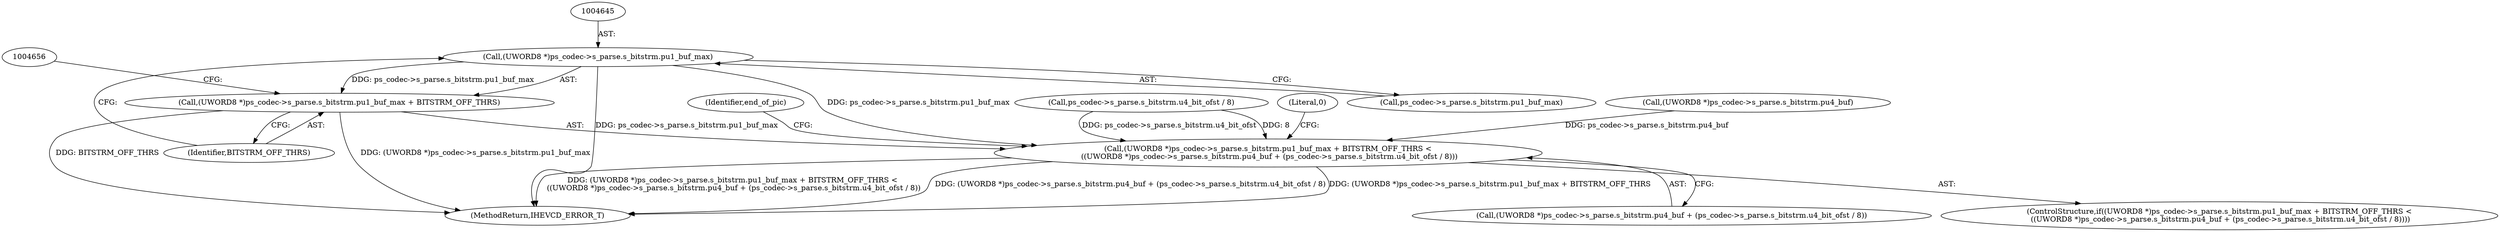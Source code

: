 digraph "0_Android_bcfc7124f6ef9f1ec128fb2e90de774a5b33d199_0@pointer" {
"1004644" [label="(Call,(UWORD8 *)ps_codec->s_parse.s_bitstrm.pu1_buf_max)"];
"1004642" [label="(Call,(UWORD8 *)ps_codec->s_parse.s_bitstrm.pu1_buf_max + BITSTRM_OFF_THRS <\n ((UWORD8 *)ps_codec->s_parse.s_bitstrm.pu4_buf + (ps_codec->s_parse.s_bitstrm.u4_bit_ofst / 8)))"];
"1004643" [label="(Call,(UWORD8 *)ps_codec->s_parse.s_bitstrm.pu1_buf_max + BITSTRM_OFF_THRS)"];
"1004643" [label="(Call,(UWORD8 *)ps_codec->s_parse.s_bitstrm.pu1_buf_max + BITSTRM_OFF_THRS)"];
"1005079" [label="(MethodReturn,IHEVCD_ERROR_T)"];
"1004664" [label="(Call,ps_codec->s_parse.s_bitstrm.u4_bit_ofst / 8)"];
"1004676" [label="(Literal,0)"];
"1004654" [label="(Call,(UWORD8 *)ps_codec->s_parse.s_bitstrm.pu4_buf + (ps_codec->s_parse.s_bitstrm.u4_bit_ofst / 8))"];
"1004642" [label="(Call,(UWORD8 *)ps_codec->s_parse.s_bitstrm.pu1_buf_max + BITSTRM_OFF_THRS <\n ((UWORD8 *)ps_codec->s_parse.s_bitstrm.pu4_buf + (ps_codec->s_parse.s_bitstrm.u4_bit_ofst / 8)))"];
"1004655" [label="(Call,(UWORD8 *)ps_codec->s_parse.s_bitstrm.pu4_buf)"];
"1004646" [label="(Call,ps_codec->s_parse.s_bitstrm.pu1_buf_max)"];
"1004644" [label="(Call,(UWORD8 *)ps_codec->s_parse.s_bitstrm.pu1_buf_max)"];
"1004641" [label="(ControlStructure,if((UWORD8 *)ps_codec->s_parse.s_bitstrm.pu1_buf_max + BITSTRM_OFF_THRS <\n ((UWORD8 *)ps_codec->s_parse.s_bitstrm.pu4_buf + (ps_codec->s_parse.s_bitstrm.u4_bit_ofst / 8))))"];
"1004684" [label="(Identifier,end_of_pic)"];
"1004653" [label="(Identifier,BITSTRM_OFF_THRS)"];
"1004644" -> "1004643"  [label="AST: "];
"1004644" -> "1004646"  [label="CFG: "];
"1004645" -> "1004644"  [label="AST: "];
"1004646" -> "1004644"  [label="AST: "];
"1004653" -> "1004644"  [label="CFG: "];
"1004644" -> "1005079"  [label="DDG: ps_codec->s_parse.s_bitstrm.pu1_buf_max"];
"1004644" -> "1004642"  [label="DDG: ps_codec->s_parse.s_bitstrm.pu1_buf_max"];
"1004644" -> "1004643"  [label="DDG: ps_codec->s_parse.s_bitstrm.pu1_buf_max"];
"1004642" -> "1004641"  [label="AST: "];
"1004642" -> "1004654"  [label="CFG: "];
"1004643" -> "1004642"  [label="AST: "];
"1004654" -> "1004642"  [label="AST: "];
"1004676" -> "1004642"  [label="CFG: "];
"1004684" -> "1004642"  [label="CFG: "];
"1004642" -> "1005079"  [label="DDG: (UWORD8 *)ps_codec->s_parse.s_bitstrm.pu4_buf + (ps_codec->s_parse.s_bitstrm.u4_bit_ofst / 8)"];
"1004642" -> "1005079"  [label="DDG: (UWORD8 *)ps_codec->s_parse.s_bitstrm.pu1_buf_max + BITSTRM_OFF_THRS"];
"1004642" -> "1005079"  [label="DDG: (UWORD8 *)ps_codec->s_parse.s_bitstrm.pu1_buf_max + BITSTRM_OFF_THRS <\n ((UWORD8 *)ps_codec->s_parse.s_bitstrm.pu4_buf + (ps_codec->s_parse.s_bitstrm.u4_bit_ofst / 8))"];
"1004655" -> "1004642"  [label="DDG: ps_codec->s_parse.s_bitstrm.pu4_buf"];
"1004664" -> "1004642"  [label="DDG: ps_codec->s_parse.s_bitstrm.u4_bit_ofst"];
"1004664" -> "1004642"  [label="DDG: 8"];
"1004643" -> "1004653"  [label="CFG: "];
"1004653" -> "1004643"  [label="AST: "];
"1004656" -> "1004643"  [label="CFG: "];
"1004643" -> "1005079"  [label="DDG: BITSTRM_OFF_THRS"];
"1004643" -> "1005079"  [label="DDG: (UWORD8 *)ps_codec->s_parse.s_bitstrm.pu1_buf_max"];
}
